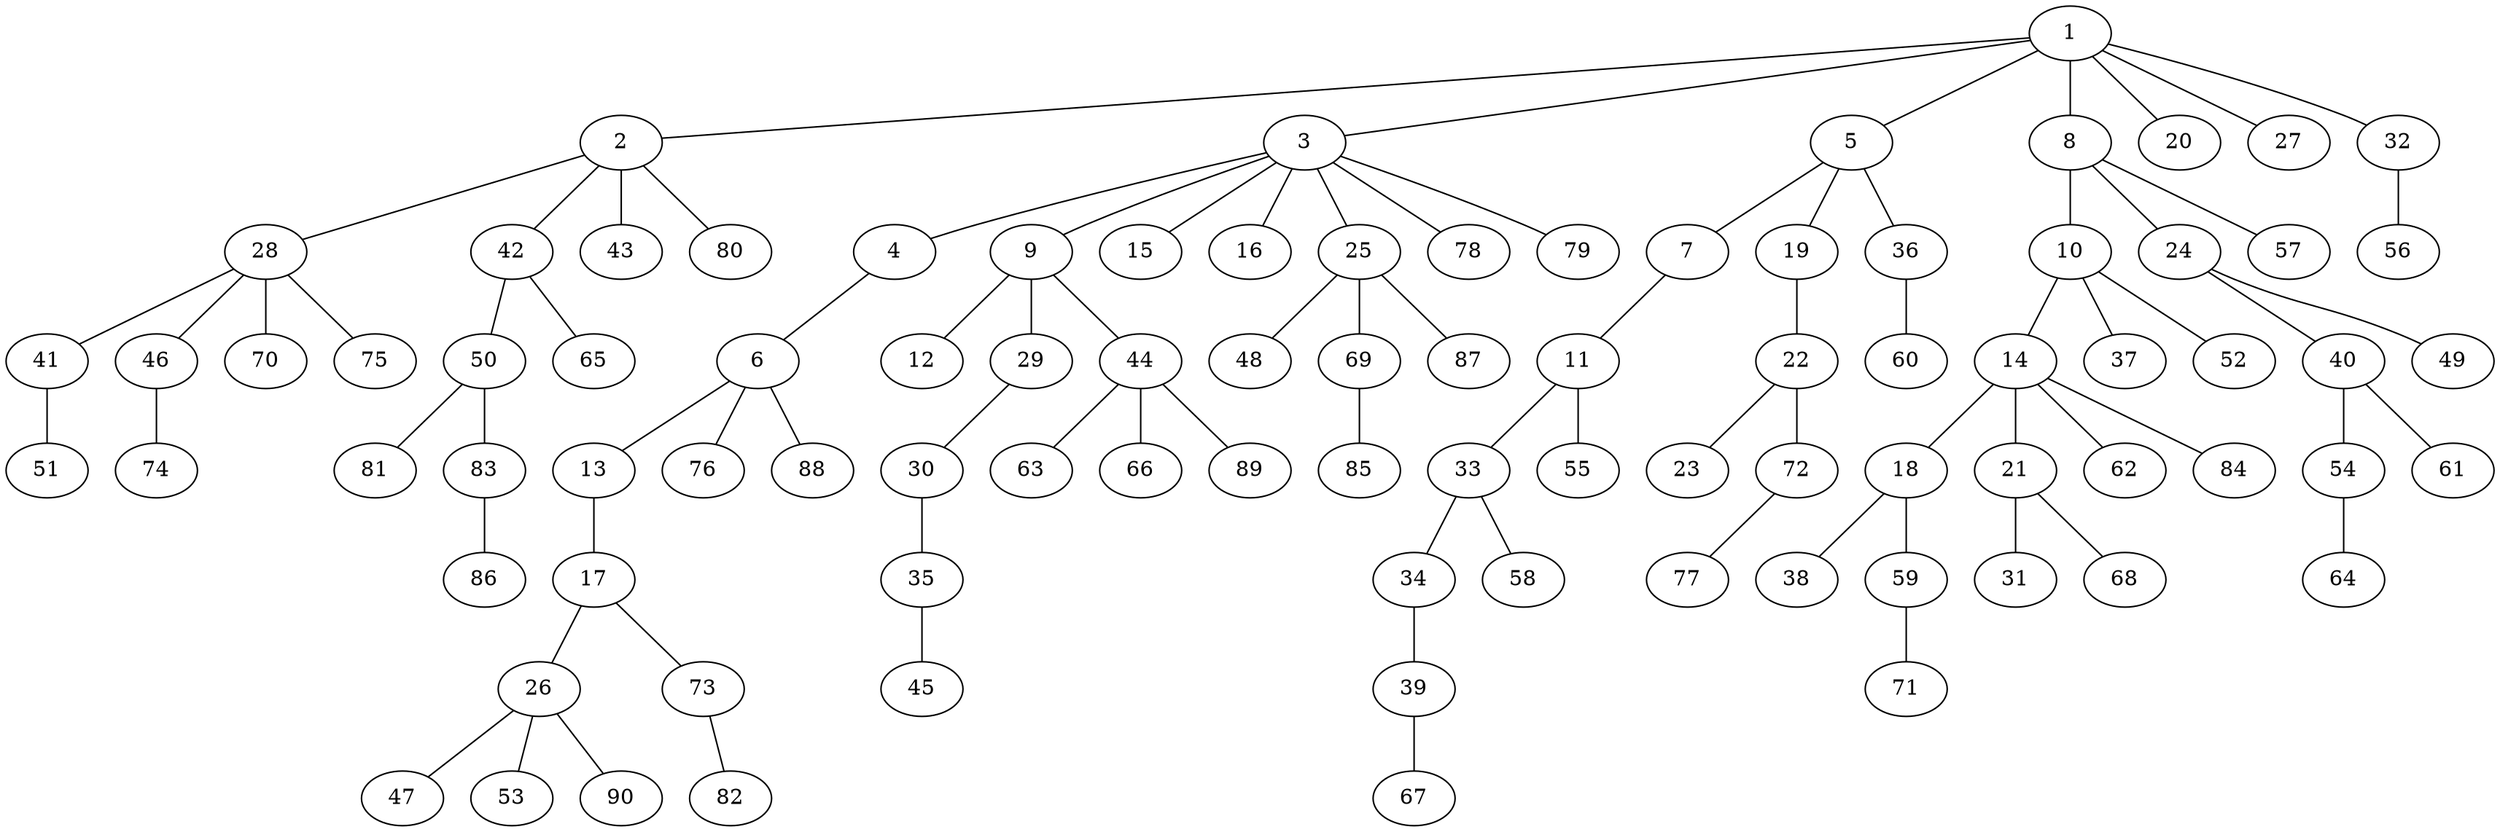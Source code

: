 graph graphname {1--2
1--3
1--5
1--8
1--20
1--27
1--32
2--28
2--42
2--43
2--80
3--4
3--9
3--15
3--16
3--25
3--78
3--79
4--6
5--7
5--19
5--36
6--13
6--76
6--88
7--11
8--10
8--24
8--57
9--12
9--29
9--44
10--14
10--37
10--52
11--33
11--55
13--17
14--18
14--21
14--62
14--84
17--26
17--73
18--38
18--59
19--22
21--31
21--68
22--23
22--72
24--40
24--49
25--48
25--69
25--87
26--47
26--53
26--90
28--41
28--46
28--70
28--75
29--30
30--35
32--56
33--34
33--58
34--39
35--45
36--60
39--67
40--54
40--61
41--51
42--50
42--65
44--63
44--66
44--89
46--74
50--81
50--83
54--64
59--71
69--85
72--77
73--82
83--86
}